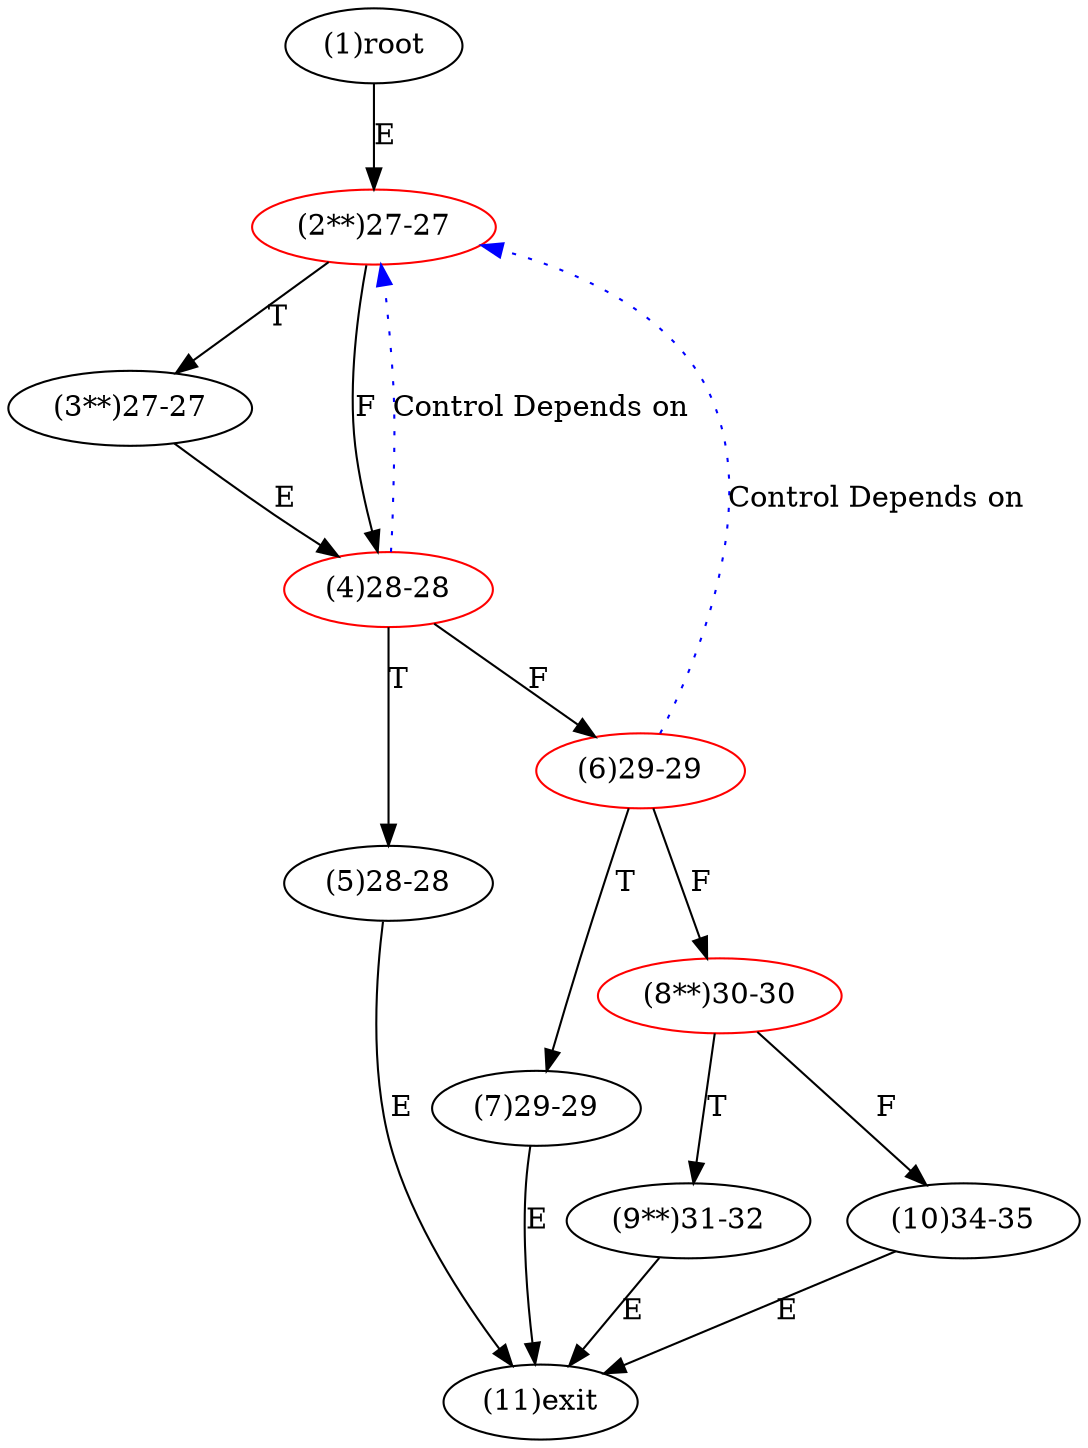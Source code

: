 digraph "" { 
1[ label="(1)root"];
2[ label="(2**)27-27",color=red];
3[ label="(3**)27-27"];
4[ label="(4)28-28",color=red];
5[ label="(5)28-28"];
6[ label="(6)29-29",color=red];
7[ label="(7)29-29"];
8[ label="(8**)30-30",color=red];
9[ label="(9**)31-32"];
10[ label="(10)34-35"];
11[ label="(11)exit"];
1->2[ label="E"];
2->4[ label="F"];
2->3[ label="T"];
3->4[ label="E"];
4->6[ label="F"];
4->5[ label="T"];
5->11[ label="E"];
6->8[ label="F"];
6->7[ label="T"];
7->11[ label="E"];
8->10[ label="F"];
8->9[ label="T"];
9->11[ label="E"];
10->11[ label="E"];
4->2[ color="blue" label="Control Depends on" style = dotted ];
6->2[ color="blue" label="Control Depends on" style = dotted ];
}